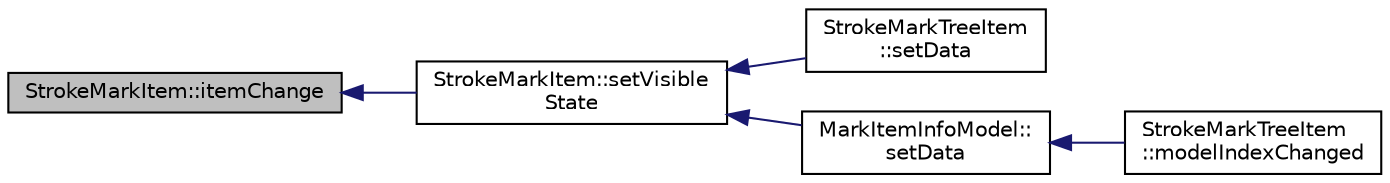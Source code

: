 digraph "StrokeMarkItem::itemChange"
{
  edge [fontname="Helvetica",fontsize="10",labelfontname="Helvetica",labelfontsize="10"];
  node [fontname="Helvetica",fontsize="10",shape=record];
  rankdir="LR";
  Node17 [label="StrokeMarkItem::itemChange",height=0.2,width=0.4,color="black", fillcolor="grey75", style="filled", fontcolor="black"];
  Node17 -> Node18 [dir="back",color="midnightblue",fontsize="10",style="solid",fontname="Helvetica"];
  Node18 [label="StrokeMarkItem::setVisible\lState",height=0.2,width=0.4,color="black", fillcolor="white", style="filled",URL="$class_stroke_mark_item.html#a841aa5d4fb1d896e0d477a4fdc223f6a"];
  Node18 -> Node19 [dir="back",color="midnightblue",fontsize="10",style="solid",fontname="Helvetica"];
  Node19 [label="StrokeMarkTreeItem\l::setData",height=0.2,width=0.4,color="black", fillcolor="white", style="filled",URL="$class_stroke_mark_tree_item.html#afd6157e6afd7081c49435d59923bd21c"];
  Node18 -> Node20 [dir="back",color="midnightblue",fontsize="10",style="solid",fontname="Helvetica"];
  Node20 [label="MarkItemInfoModel::\lsetData",height=0.2,width=0.4,color="black", fillcolor="white", style="filled",URL="$class_mark_item_info_model.html#a999bb8769e54b671be6f669308e6bf3e"];
  Node20 -> Node21 [dir="back",color="midnightblue",fontsize="10",style="solid",fontname="Helvetica"];
  Node21 [label="StrokeMarkTreeItem\l::modelIndexChanged",height=0.2,width=0.4,color="black", fillcolor="white", style="filled",URL="$class_stroke_mark_tree_item.html#a9b99f4fbcd73531b7f70b12ce930fff0"];
}
